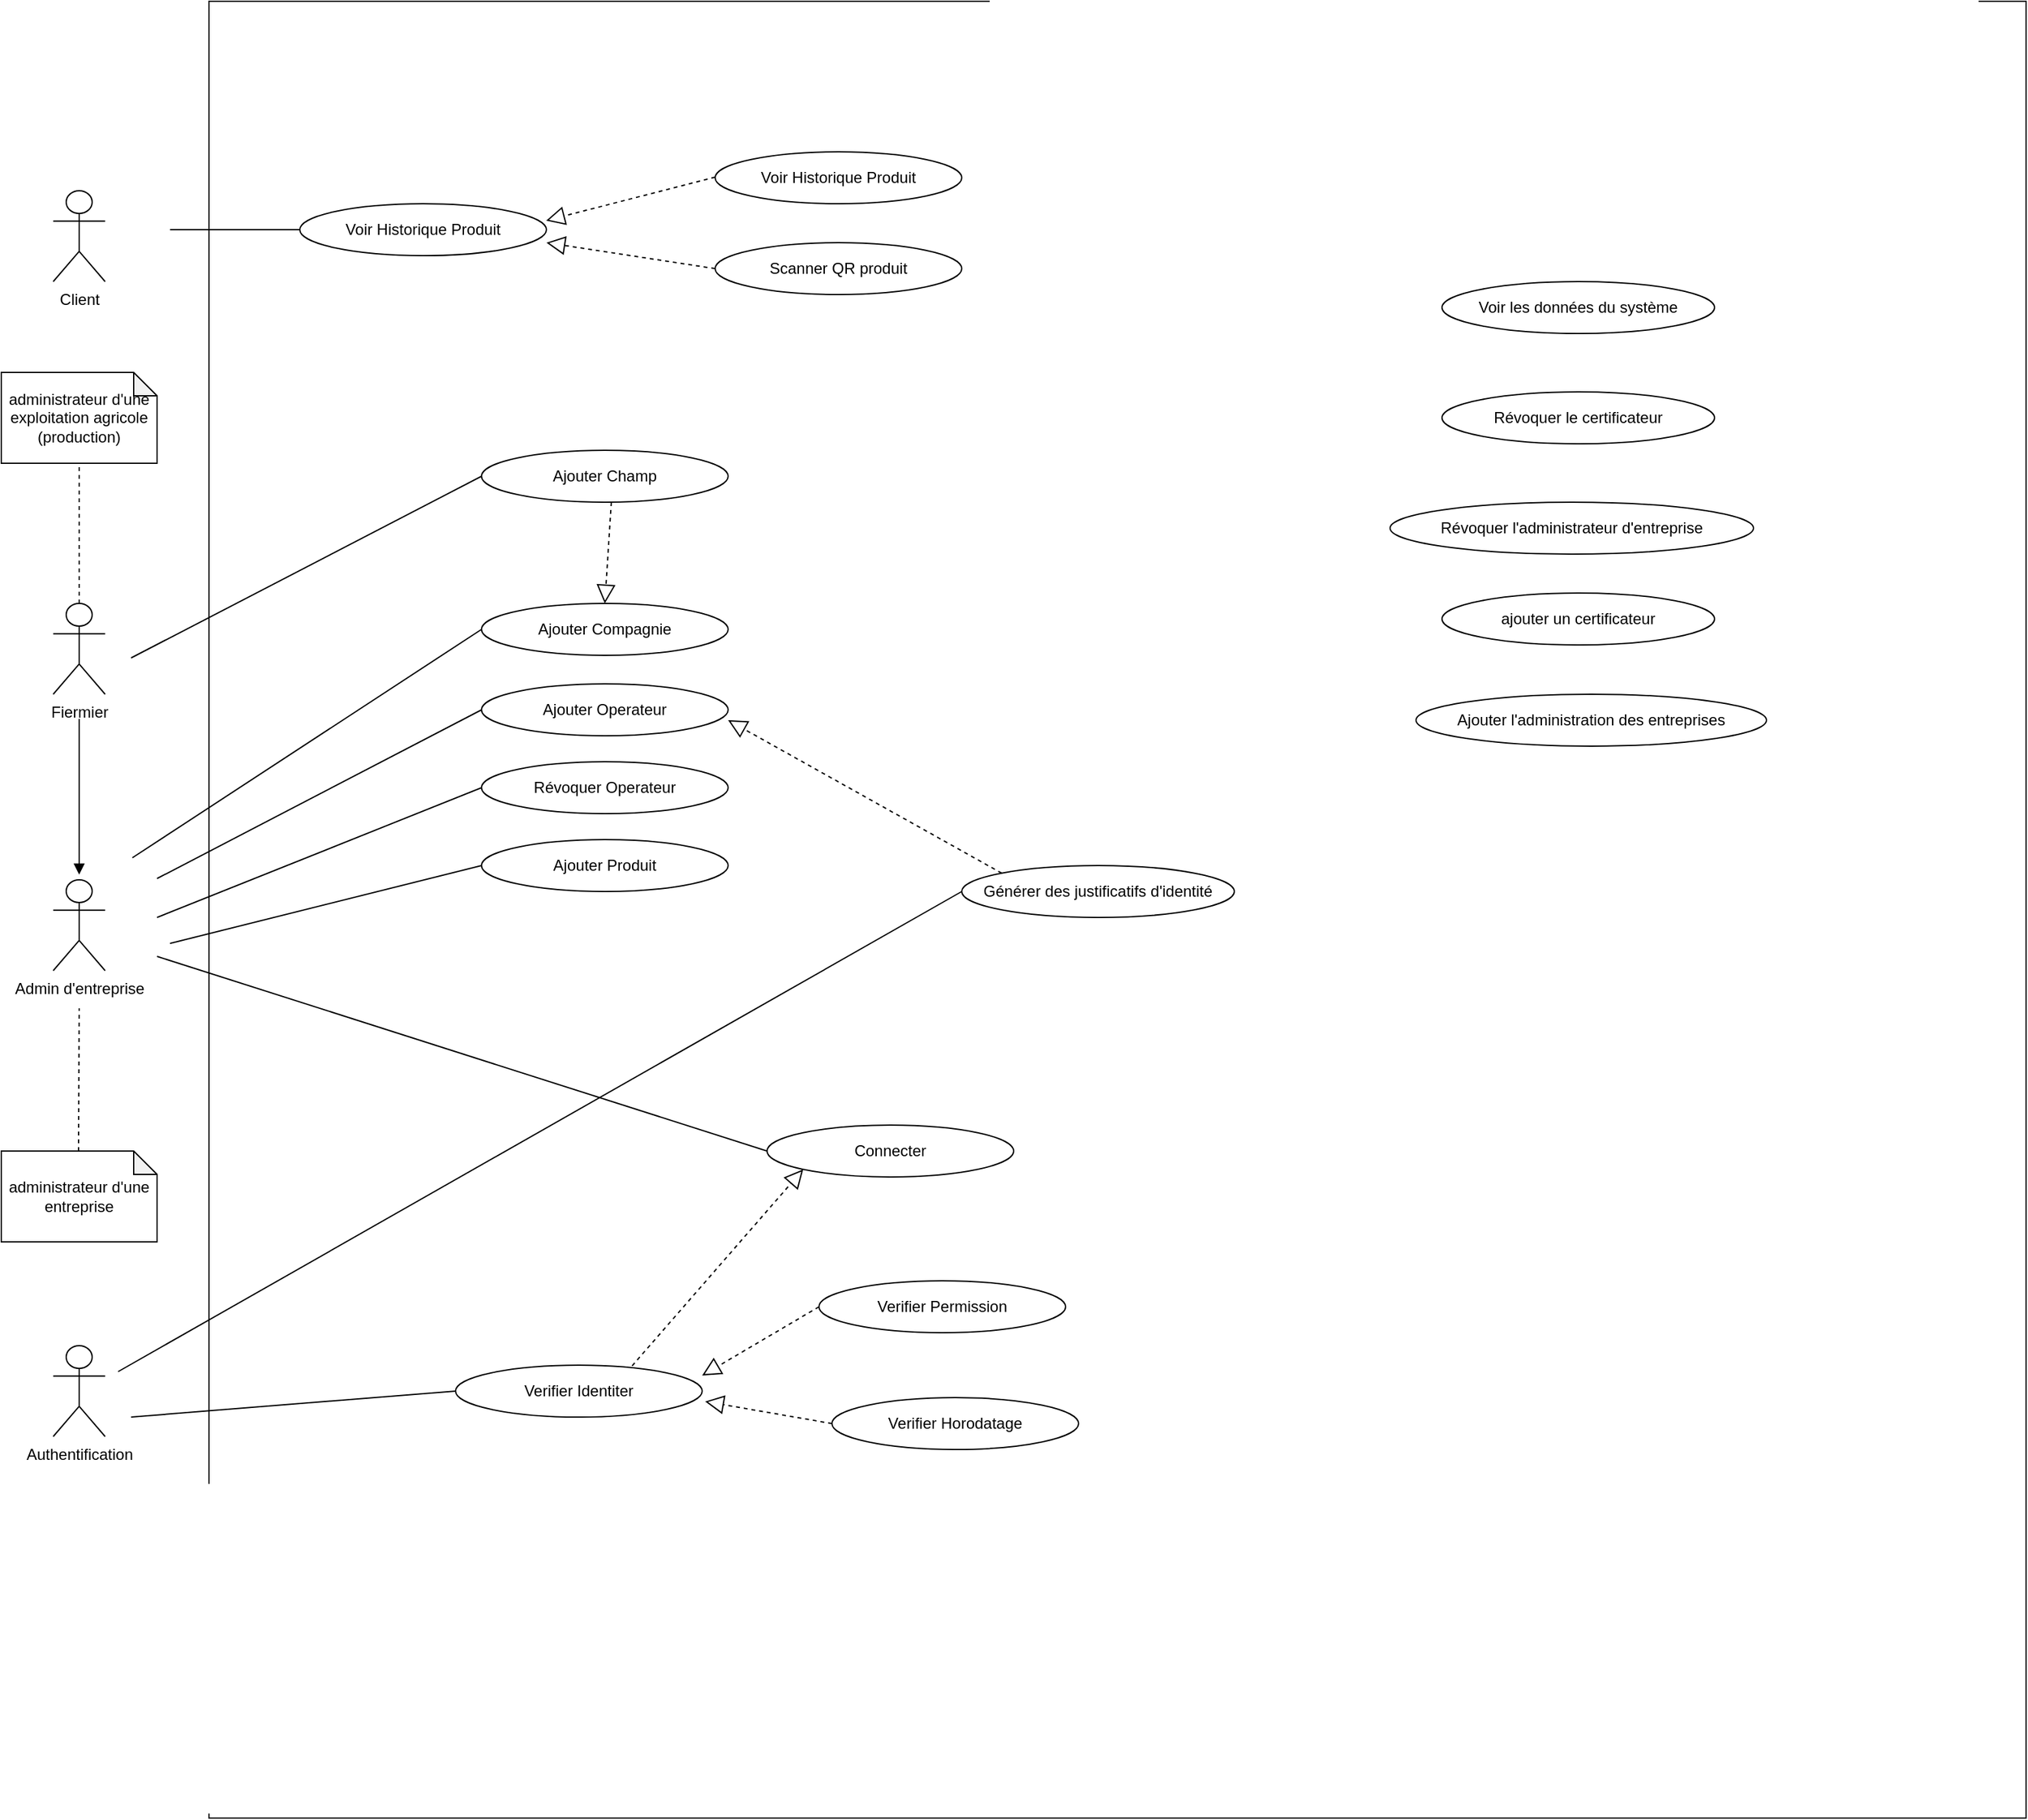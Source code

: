 <mxfile version="12.9.10" type="github">
  <diagram id="YpBe-z9ydHaREtKA_Qj9" name="Page-1">
    <mxGraphModel dx="740" dy="2014" grid="1" gridSize="10" guides="1" tooltips="1" connect="1" arrows="1" fold="1" page="1" pageScale="1" pageWidth="827" pageHeight="1169" math="0" shadow="0">
      <root>
        <mxCell id="0" />
        <mxCell id="1" parent="0" />
        <mxCell id="3LTx538stvDvCSywU0wL-1" value="" style="whiteSpace=wrap;html=1;aspect=fixed;" vertex="1" parent="1">
          <mxGeometry x="340" y="-856" width="1400" height="1400" as="geometry" />
        </mxCell>
        <mxCell id="3LTx538stvDvCSywU0wL-17" value="Client" style="shape=umlActor;verticalLabelPosition=bottom;labelBackgroundColor=#ffffff;verticalAlign=top;html=1;outlineConnect=0;" vertex="1" parent="1">
          <mxGeometry x="220" y="-710" width="40" height="70" as="geometry" />
        </mxCell>
        <mxCell id="3LTx538stvDvCSywU0wL-18" value="Fiermier" style="shape=umlActor;verticalLabelPosition=bottom;labelBackgroundColor=#ffffff;verticalAlign=top;html=1;outlineConnect=0;" vertex="1" parent="1">
          <mxGeometry x="220" y="-392" width="40" height="70" as="geometry" />
        </mxCell>
        <mxCell id="3LTx538stvDvCSywU0wL-19" value="administrateur d&#39;une exploitation agricole (production)" style="shape=note;whiteSpace=wrap;html=1;backgroundOutline=1;darkOpacity=0.05;size=18;" vertex="1" parent="1">
          <mxGeometry x="180" y="-570" width="120" height="70" as="geometry" />
        </mxCell>
        <mxCell id="3LTx538stvDvCSywU0wL-20" value="" style="endArrow=none;dashed=1;html=1;entryX=0.5;entryY=1;entryDx=0;entryDy=0;entryPerimeter=0;exitX=0.5;exitY=0;exitDx=0;exitDy=0;exitPerimeter=0;" edge="1" parent="1" source="3LTx538stvDvCSywU0wL-18" target="3LTx538stvDvCSywU0wL-19">
          <mxGeometry width="50" height="50" relative="1" as="geometry">
            <mxPoint x="200" y="-390" as="sourcePoint" />
            <mxPoint x="250" y="-440" as="targetPoint" />
          </mxGeometry>
        </mxCell>
        <mxCell id="3LTx538stvDvCSywU0wL-21" value="Admin d&#39;entreprise" style="shape=umlActor;verticalLabelPosition=bottom;labelBackgroundColor=#ffffff;verticalAlign=top;html=1;outlineConnect=0;" vertex="1" parent="1">
          <mxGeometry x="220" y="-179" width="40" height="70" as="geometry" />
        </mxCell>
        <mxCell id="3LTx538stvDvCSywU0wL-31" value="" style="endArrow=block;endFill=1;endSize=6;html=1;entryX=0.5;entryY=0;entryDx=0;entryDy=0;entryPerimeter=0;" edge="1" parent="1">
          <mxGeometry width="100" relative="1" as="geometry">
            <mxPoint x="240" y="-303" as="sourcePoint" />
            <mxPoint x="240" y="-183" as="targetPoint" />
          </mxGeometry>
        </mxCell>
        <mxCell id="3LTx538stvDvCSywU0wL-34" value="administrateur d&#39;une entreprise" style="shape=note;whiteSpace=wrap;html=1;backgroundOutline=1;darkOpacity=0.05;size=18;" vertex="1" parent="1">
          <mxGeometry x="180" y="30" width="120" height="70" as="geometry" />
        </mxCell>
        <mxCell id="3LTx538stvDvCSywU0wL-35" value="" style="endArrow=none;dashed=1;html=1;exitX=0.5;exitY=0;exitDx=0;exitDy=0;exitPerimeter=0;" edge="1" parent="1">
          <mxGeometry width="50" height="50" relative="1" as="geometry">
            <mxPoint x="239.5" y="30" as="sourcePoint" />
            <mxPoint x="240" y="-80" as="targetPoint" />
          </mxGeometry>
        </mxCell>
        <mxCell id="3LTx538stvDvCSywU0wL-36" value="Authentification" style="shape=umlActor;verticalLabelPosition=bottom;labelBackgroundColor=#ffffff;verticalAlign=top;html=1;outlineConnect=0;" vertex="1" parent="1">
          <mxGeometry x="220" y="180" width="40" height="70" as="geometry" />
        </mxCell>
        <mxCell id="3LTx538stvDvCSywU0wL-37" value="Voir Historique Produit" style="ellipse;whiteSpace=wrap;html=1;" vertex="1" parent="1">
          <mxGeometry x="410" y="-700" width="190" height="40" as="geometry" />
        </mxCell>
        <mxCell id="3LTx538stvDvCSywU0wL-38" value="Voir Historique Produit" style="ellipse;whiteSpace=wrap;html=1;" vertex="1" parent="1">
          <mxGeometry x="730" y="-740" width="190" height="40" as="geometry" />
        </mxCell>
        <mxCell id="3LTx538stvDvCSywU0wL-39" value="Scanner QR produit" style="ellipse;whiteSpace=wrap;html=1;" vertex="1" parent="1">
          <mxGeometry x="730" y="-670" width="190" height="40" as="geometry" />
        </mxCell>
        <mxCell id="3LTx538stvDvCSywU0wL-42" value="" style="endArrow=block;dashed=1;endFill=0;endSize=12;html=1;entryX=0.999;entryY=0.325;entryDx=0;entryDy=0;entryPerimeter=0;" edge="1" parent="1" target="3LTx538stvDvCSywU0wL-37">
          <mxGeometry width="160" relative="1" as="geometry">
            <mxPoint x="730" y="-720.5" as="sourcePoint" />
            <mxPoint x="890" y="-720.5" as="targetPoint" />
          </mxGeometry>
        </mxCell>
        <mxCell id="3LTx538stvDvCSywU0wL-43" value="" style="endArrow=block;dashed=1;endFill=0;endSize=12;html=1;exitX=0;exitY=0.5;exitDx=0;exitDy=0;entryX=1;entryY=0.75;entryDx=0;entryDy=0;entryPerimeter=0;" edge="1" parent="1" source="3LTx538stvDvCSywU0wL-39" target="3LTx538stvDvCSywU0wL-37">
          <mxGeometry width="160" relative="1" as="geometry">
            <mxPoint x="740" y="-710.5" as="sourcePoint" />
            <mxPoint x="596" y="-680" as="targetPoint" />
          </mxGeometry>
        </mxCell>
        <mxCell id="3LTx538stvDvCSywU0wL-44" value="Ajouter Champ" style="ellipse;whiteSpace=wrap;html=1;" vertex="1" parent="1">
          <mxGeometry x="550" y="-510" width="190" height="40" as="geometry" />
        </mxCell>
        <mxCell id="3LTx538stvDvCSywU0wL-45" value="Ajouter Produit" style="ellipse;whiteSpace=wrap;html=1;" vertex="1" parent="1">
          <mxGeometry x="550" y="-210" width="190" height="40" as="geometry" />
        </mxCell>
        <mxCell id="3LTx538stvDvCSywU0wL-46" value="Révoquer Operateur" style="ellipse;whiteSpace=wrap;html=1;" vertex="1" parent="1">
          <mxGeometry x="550" y="-270" width="190" height="40" as="geometry" />
        </mxCell>
        <mxCell id="3LTx538stvDvCSywU0wL-47" value="Ajouter Compagnie" style="ellipse;whiteSpace=wrap;html=1;" vertex="1" parent="1">
          <mxGeometry x="550" y="-392" width="190" height="40" as="geometry" />
        </mxCell>
        <mxCell id="3LTx538stvDvCSywU0wL-48" value="Ajouter Operateur" style="ellipse;whiteSpace=wrap;html=1;" vertex="1" parent="1">
          <mxGeometry x="550" y="-330" width="190" height="40" as="geometry" />
        </mxCell>
        <mxCell id="3LTx538stvDvCSywU0wL-49" value="" style="endArrow=none;html=1;entryX=0;entryY=0.5;entryDx=0;entryDy=0;" edge="1" parent="1" target="3LTx538stvDvCSywU0wL-44">
          <mxGeometry width="50" height="50" relative="1" as="geometry">
            <mxPoint x="280" y="-350" as="sourcePoint" />
            <mxPoint x="460" y="-490" as="targetPoint" />
          </mxGeometry>
        </mxCell>
        <mxCell id="3LTx538stvDvCSywU0wL-50" value="" style="endArrow=none;html=1;entryX=0;entryY=0.5;entryDx=0;entryDy=0;" edge="1" parent="1">
          <mxGeometry width="50" height="50" relative="1" as="geometry">
            <mxPoint x="300" y="-180" as="sourcePoint" />
            <mxPoint x="550" y="-310" as="targetPoint" />
          </mxGeometry>
        </mxCell>
        <mxCell id="3LTx538stvDvCSywU0wL-52" value="" style="endArrow=none;html=1;entryX=0;entryY=0.5;entryDx=0;entryDy=0;" edge="1" parent="1" target="3LTx538stvDvCSywU0wL-46">
          <mxGeometry width="50" height="50" relative="1" as="geometry">
            <mxPoint x="300" y="-150" as="sourcePoint" />
            <mxPoint x="550" y="-280" as="targetPoint" />
          </mxGeometry>
        </mxCell>
        <mxCell id="3LTx538stvDvCSywU0wL-53" value="" style="endArrow=none;html=1;entryX=0;entryY=0.5;entryDx=0;entryDy=0;" edge="1" parent="1" target="3LTx538stvDvCSywU0wL-45">
          <mxGeometry width="50" height="50" relative="1" as="geometry">
            <mxPoint x="310" y="-130" as="sourcePoint" />
            <mxPoint x="560" y="-240" as="targetPoint" />
          </mxGeometry>
        </mxCell>
        <mxCell id="3LTx538stvDvCSywU0wL-54" value="" style="endArrow=none;html=1;entryX=0;entryY=0.5;entryDx=0;entryDy=0;" edge="1" parent="1" target="3LTx538stvDvCSywU0wL-47">
          <mxGeometry width="50" height="50" relative="1" as="geometry">
            <mxPoint x="281" y="-196" as="sourcePoint" />
            <mxPoint x="551" y="-336" as="targetPoint" />
          </mxGeometry>
        </mxCell>
        <mxCell id="3LTx538stvDvCSywU0wL-55" value="Connecter" style="ellipse;whiteSpace=wrap;html=1;" vertex="1" parent="1">
          <mxGeometry x="770" y="10" width="190" height="40" as="geometry" />
        </mxCell>
        <mxCell id="3LTx538stvDvCSywU0wL-56" value="" style="endArrow=none;html=1;entryX=0;entryY=0.5;entryDx=0;entryDy=0;" edge="1" parent="1" target="3LTx538stvDvCSywU0wL-55">
          <mxGeometry width="50" height="50" relative="1" as="geometry">
            <mxPoint x="300" y="-120" as="sourcePoint" />
            <mxPoint x="560" y="-180" as="targetPoint" />
          </mxGeometry>
        </mxCell>
        <mxCell id="3LTx538stvDvCSywU0wL-57" value="" style="endArrow=block;dashed=1;endFill=0;endSize=12;html=1;exitX=0;exitY=0.5;exitDx=0;exitDy=0;entryX=0.5;entryY=0;entryDx=0;entryDy=0;" edge="1" parent="1" target="3LTx538stvDvCSywU0wL-47">
          <mxGeometry width="160" relative="1" as="geometry">
            <mxPoint x="650" y="-470" as="sourcePoint" />
            <mxPoint x="520" y="-490" as="targetPoint" />
          </mxGeometry>
        </mxCell>
        <mxCell id="3LTx538stvDvCSywU0wL-58" value="Générer des justificatifs d&#39;identité" style="ellipse;whiteSpace=wrap;html=1;" vertex="1" parent="1">
          <mxGeometry x="920" y="-190" width="210" height="40" as="geometry" />
        </mxCell>
        <mxCell id="3LTx538stvDvCSywU0wL-59" value="" style="endArrow=block;dashed=1;endFill=0;endSize=12;html=1;exitX=0;exitY=0;exitDx=0;exitDy=0;entryX=0.5;entryY=0;entryDx=0;entryDy=0;" edge="1" parent="1" source="3LTx538stvDvCSywU0wL-58">
          <mxGeometry width="160" relative="1" as="geometry">
            <mxPoint x="745" y="-380" as="sourcePoint" />
            <mxPoint x="740" y="-302" as="targetPoint" />
          </mxGeometry>
        </mxCell>
        <mxCell id="3LTx538stvDvCSywU0wL-60" value="" style="endArrow=none;html=1;entryX=0;entryY=0.5;entryDx=0;entryDy=0;" edge="1" parent="1" target="3LTx538stvDvCSywU0wL-58">
          <mxGeometry width="50" height="50" relative="1" as="geometry">
            <mxPoint x="270" y="200" as="sourcePoint" />
            <mxPoint x="510" y="140" as="targetPoint" />
          </mxGeometry>
        </mxCell>
        <mxCell id="3LTx538stvDvCSywU0wL-61" value="Verifier Identiter" style="ellipse;whiteSpace=wrap;html=1;" vertex="1" parent="1">
          <mxGeometry x="530" y="195" width="190" height="40" as="geometry" />
        </mxCell>
        <mxCell id="3LTx538stvDvCSywU0wL-62" value="" style="endArrow=none;html=1;entryX=0;entryY=0.5;entryDx=0;entryDy=0;" edge="1" parent="1" target="3LTx538stvDvCSywU0wL-61">
          <mxGeometry width="50" height="50" relative="1" as="geometry">
            <mxPoint x="280" y="235" as="sourcePoint" />
            <mxPoint x="530" y="210" as="targetPoint" />
          </mxGeometry>
        </mxCell>
        <mxCell id="3LTx538stvDvCSywU0wL-63" value="Verifier Permission" style="ellipse;whiteSpace=wrap;html=1;" vertex="1" parent="1">
          <mxGeometry x="810" y="130" width="190" height="40" as="geometry" />
        </mxCell>
        <mxCell id="3LTx538stvDvCSywU0wL-64" value="Verifier Horodatage" style="ellipse;whiteSpace=wrap;html=1;" vertex="1" parent="1">
          <mxGeometry x="820" y="220" width="190" height="40" as="geometry" />
        </mxCell>
        <mxCell id="3LTx538stvDvCSywU0wL-65" value="" style="endArrow=block;dashed=1;endFill=0;endSize=12;html=1;entryX=0;entryY=1;entryDx=0;entryDy=0;exitX=0.716;exitY=0.013;exitDx=0;exitDy=0;exitPerimeter=0;" edge="1" parent="1" source="3LTx538stvDvCSywU0wL-61" target="3LTx538stvDvCSywU0wL-55">
          <mxGeometry width="160" relative="1" as="geometry">
            <mxPoint x="980.754" y="147.858" as="sourcePoint" />
            <mxPoint x="770" y="30" as="targetPoint" />
          </mxGeometry>
        </mxCell>
        <mxCell id="3LTx538stvDvCSywU0wL-66" value="" style="endArrow=block;dashed=1;endFill=0;endSize=12;html=1;entryX=1.012;entryY=0.7;entryDx=0;entryDy=0;exitX=0;exitY=0.5;exitDx=0;exitDy=0;entryPerimeter=0;" edge="1" parent="1" source="3LTx538stvDvCSywU0wL-64" target="3LTx538stvDvCSywU0wL-61">
          <mxGeometry width="160" relative="1" as="geometry">
            <mxPoint x="678.22" y="361.38" as="sourcePoint" />
            <mxPoint x="810.005" y="210.002" as="targetPoint" />
          </mxGeometry>
        </mxCell>
        <mxCell id="3LTx538stvDvCSywU0wL-67" value="" style="endArrow=block;dashed=1;endFill=0;endSize=12;html=1;entryX=1.012;entryY=0.7;entryDx=0;entryDy=0;exitX=0;exitY=0.5;exitDx=0;exitDy=0;entryPerimeter=0;" edge="1" parent="1" source="3LTx538stvDvCSywU0wL-63">
          <mxGeometry width="160" relative="1" as="geometry">
            <mxPoint x="817.72" y="220" as="sourcePoint" />
            <mxPoint x="720" y="203" as="targetPoint" />
          </mxGeometry>
        </mxCell>
        <mxCell id="3LTx538stvDvCSywU0wL-71" value="" style="endArrow=none;html=1;entryX=0;entryY=0.5;entryDx=0;entryDy=0;" edge="1" parent="1" target="3LTx538stvDvCSywU0wL-37">
          <mxGeometry width="50" height="50" relative="1" as="geometry">
            <mxPoint x="310" y="-680" as="sourcePoint" />
            <mxPoint x="549" y="-800" as="targetPoint" />
          </mxGeometry>
        </mxCell>
        <mxCell id="3LTx538stvDvCSywU0wL-72" value="&lt;div&gt;Voir les données du système&lt;/div&gt;" style="ellipse;whiteSpace=wrap;html=1;" vertex="1" parent="1">
          <mxGeometry x="1290" y="-640" width="210" height="40" as="geometry" />
        </mxCell>
        <mxCell id="3LTx538stvDvCSywU0wL-73" value="Révoquer le certificateur" style="ellipse;whiteSpace=wrap;html=1;" vertex="1" parent="1">
          <mxGeometry x="1290" y="-555" width="210" height="40" as="geometry" />
        </mxCell>
        <mxCell id="3LTx538stvDvCSywU0wL-74" value="Révoquer l&#39;administrateur d&#39;entreprise" style="ellipse;whiteSpace=wrap;html=1;" vertex="1" parent="1">
          <mxGeometry x="1250" y="-470" width="280" height="40" as="geometry" />
        </mxCell>
        <mxCell id="3LTx538stvDvCSywU0wL-75" value="ajouter un certificateur" style="ellipse;whiteSpace=wrap;html=1;" vertex="1" parent="1">
          <mxGeometry x="1290" y="-400" width="210" height="40" as="geometry" />
        </mxCell>
        <mxCell id="3LTx538stvDvCSywU0wL-76" value="Ajouter l&#39;administration des entreprises" style="ellipse;whiteSpace=wrap;html=1;" vertex="1" parent="1">
          <mxGeometry x="1270" y="-322" width="270" height="40" as="geometry" />
        </mxCell>
      </root>
    </mxGraphModel>
  </diagram>
</mxfile>
